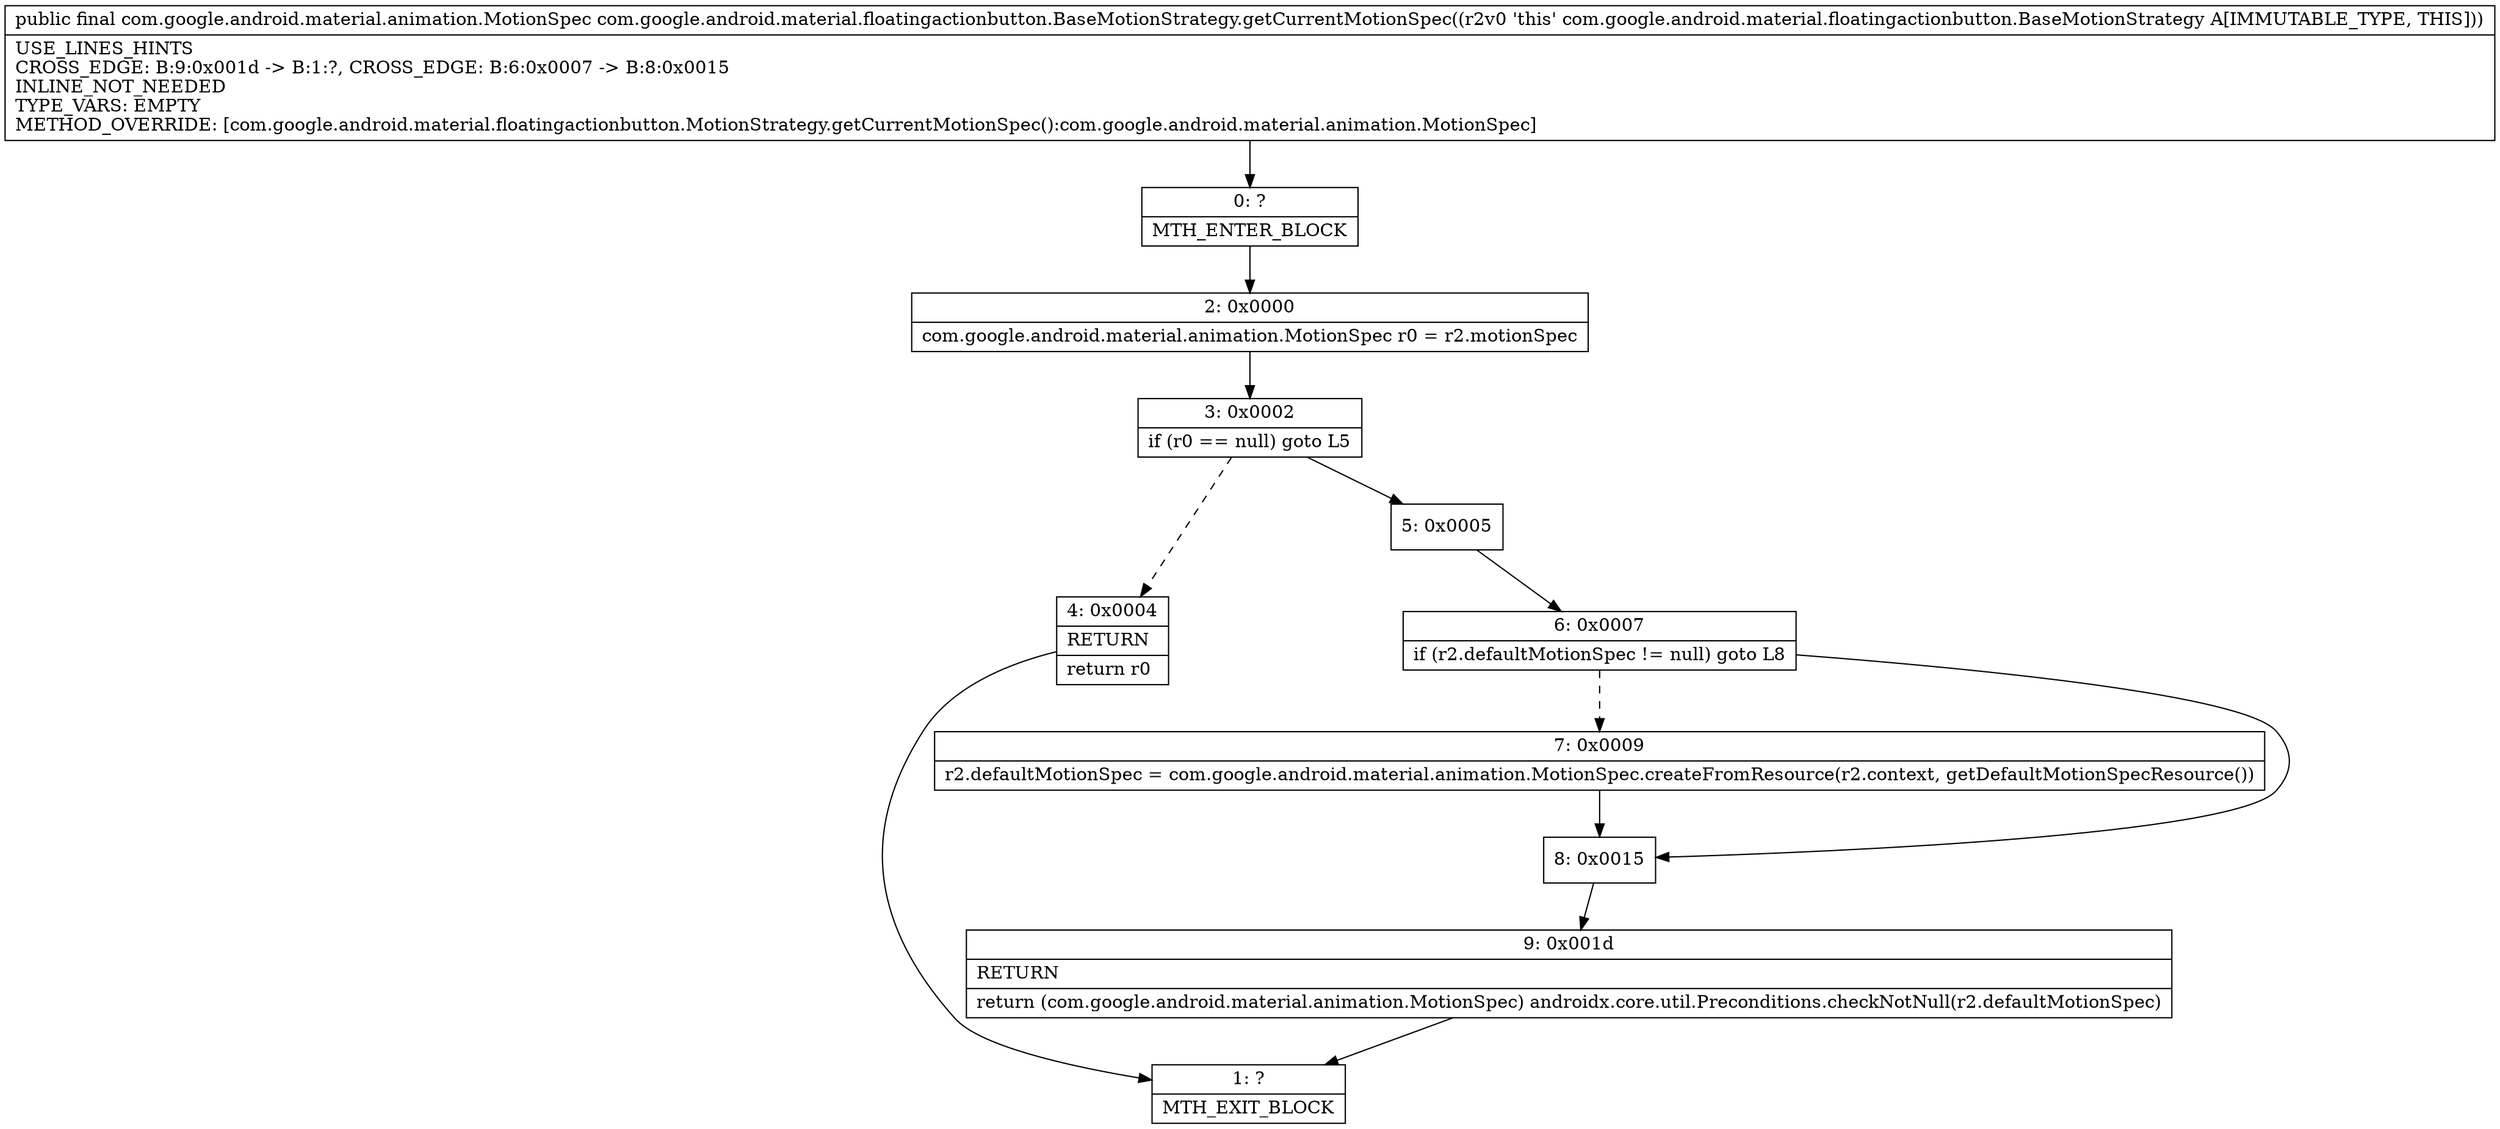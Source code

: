digraph "CFG forcom.google.android.material.floatingactionbutton.BaseMotionStrategy.getCurrentMotionSpec()Lcom\/google\/android\/material\/animation\/MotionSpec;" {
Node_0 [shape=record,label="{0\:\ ?|MTH_ENTER_BLOCK\l}"];
Node_2 [shape=record,label="{2\:\ 0x0000|com.google.android.material.animation.MotionSpec r0 = r2.motionSpec\l}"];
Node_3 [shape=record,label="{3\:\ 0x0002|if (r0 == null) goto L5\l}"];
Node_4 [shape=record,label="{4\:\ 0x0004|RETURN\l|return r0\l}"];
Node_1 [shape=record,label="{1\:\ ?|MTH_EXIT_BLOCK\l}"];
Node_5 [shape=record,label="{5\:\ 0x0005}"];
Node_6 [shape=record,label="{6\:\ 0x0007|if (r2.defaultMotionSpec != null) goto L8\l}"];
Node_7 [shape=record,label="{7\:\ 0x0009|r2.defaultMotionSpec = com.google.android.material.animation.MotionSpec.createFromResource(r2.context, getDefaultMotionSpecResource())\l}"];
Node_8 [shape=record,label="{8\:\ 0x0015}"];
Node_9 [shape=record,label="{9\:\ 0x001d|RETURN\l|return (com.google.android.material.animation.MotionSpec) androidx.core.util.Preconditions.checkNotNull(r2.defaultMotionSpec)\l}"];
MethodNode[shape=record,label="{public final com.google.android.material.animation.MotionSpec com.google.android.material.floatingactionbutton.BaseMotionStrategy.getCurrentMotionSpec((r2v0 'this' com.google.android.material.floatingactionbutton.BaseMotionStrategy A[IMMUTABLE_TYPE, THIS]))  | USE_LINES_HINTS\lCROSS_EDGE: B:9:0x001d \-\> B:1:?, CROSS_EDGE: B:6:0x0007 \-\> B:8:0x0015\lINLINE_NOT_NEEDED\lTYPE_VARS: EMPTY\lMETHOD_OVERRIDE: [com.google.android.material.floatingactionbutton.MotionStrategy.getCurrentMotionSpec():com.google.android.material.animation.MotionSpec]\l}"];
MethodNode -> Node_0;Node_0 -> Node_2;
Node_2 -> Node_3;
Node_3 -> Node_4[style=dashed];
Node_3 -> Node_5;
Node_4 -> Node_1;
Node_5 -> Node_6;
Node_6 -> Node_7[style=dashed];
Node_6 -> Node_8;
Node_7 -> Node_8;
Node_8 -> Node_9;
Node_9 -> Node_1;
}

